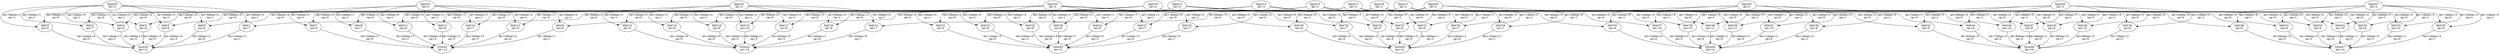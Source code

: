 Digraph G {
"Input10"[label = "\N\nlat=3"];
"Input11"[label = "\N\nlat=3"];
"Input12"[label = "\N\nlat=3"];
"Input13"[label = "\N\nlat=3"];
"Input14"[label = "\N\nlat=3"];
"Input15"[label = "\N\nlat=3"];
"Input16"[label = "\N\nlat=3"];
"Input20"[label = "\N\nlat=3"];
"Input21"[label = "\N\nlat=3"];
"Input22"[label = "\N\nlat=3"];
"Input23"[label = "\N\nlat=3"];
"Input24"[label = "\N\nlat=3"];
"Input25"[label = "\N\nlat=5"];
"Input26"[label = "\N\nlat=3"];
"Input27"[label = "\N\nlat=3"];
"Sstore0"[label = "\N\nlat=12"];
"MAC0"->"Sstore0"[label = "lat=2\delay=4\nop=0"];
"MAC1"->"Sstore0"[label = "lat=1\delay=3\nop=1"];
"MAC2"->"Sstore0"[label = "lat=1\delay=3\nop=2"];
"MAC3"->"Sstore0"[label = "lat=3\delay=0\nop=3"];
"MAC4"->"Sstore0"[label = "lat=3\delay=2\nop=4"];
"MAC5"->"Sstore0"[label = "lat=3\delay=2\nop=5"];
"MAC6"->"Sstore0"[label = "lat=3\delay=2\nop=6"];
"Sstore1"[label = "\N\nlat=13"];
"MAC7"->"Sstore1"[label = "lat=2\delay=1\nop=0"];
"MAC8"->"Sstore1"[label = "lat=3\delay=1\nop=1"];
"MAC9"->"Sstore1"[label = "lat=2\delay=3\nop=2"];
"MAC10"->"Sstore1"[label = "lat=2\delay=3\nop=3"];
"MAC11"->"Sstore1"[label = "lat=3\delay=0\nop=4"];
"MAC12"->"Sstore1"[label = "lat=2\delay=2\nop=5"];
"MAC13"->"Sstore1"[label = "lat=2\delay=2\nop=6"];
"Sstore2"[label = "\N\nlat=14"];
"MAC14"->"Sstore2"[label = "lat=1\delay=6\nop=0"];
"MAC15"->"Sstore2"[label = "lat=2\delay=4\nop=1"];
"MAC16"->"Sstore2"[label = "lat=4\delay=0\nop=2"];
"MAC17"->"Sstore2"[label = "lat=4\delay=0\nop=3"];
"MAC18"->"Sstore2"[label = "lat=3\delay=2\nop=4"];
"MAC19"->"Sstore2"[label = "lat=2\delay=1\nop=5"];
"MAC20"->"Sstore2"[label = "lat=3\delay=1\nop=6"];
"Sstore3"[label = "\N\nlat=11"];
"MAC21"->"Sstore3"[label = "lat=1\delay=3\nop=0"];
"MAC22"->"Sstore3"[label = "lat=3\delay=0\nop=1"];
"MAC23"->"Sstore3"[label = "lat=4\delay=0\nop=2"];
"MAC24"->"Sstore3"[label = "lat=1\delay=3\nop=3"];
"MAC25"->"Sstore3"[label = "lat=2\delay=0\nop=4"];
"MAC26"->"Sstore3"[label = "lat=3\delay=1\nop=5"];
"MAC27"->"Sstore3"[label = "lat=1\delay=2\nop=6"];
"Sstore4"[label = "\N\nlat=12"];
"MAC28"->"Sstore4"[label = "lat=3\delay=4\nop=0"];
"MAC29"->"Sstore4"[label = "lat=1\delay=3\nop=1"];
"MAC30"->"Sstore4"[label = "lat=4\delay=0\nop=2"];
"MAC31"->"Sstore4"[label = "lat=4\delay=1\nop=3"];
"MAC32"->"Sstore4"[label = "lat=5\delay=0\nop=4"];
"MAC33"->"Sstore4"[label = "lat=3\delay=0\nop=5"];
"MAC34"->"Sstore4"[label = "lat=2\delay=2\nop=6"];
"Sstore5"[label = "\N\nlat=14"];
"MAC35"->"Sstore5"[label = "lat=1\delay=4\nop=0"];
"MAC36"->"Sstore5"[label = "lat=1\delay=4\nop=1"];
"MAC37"->"Sstore5"[label = "lat=3\delay=0\nop=2"];
"MAC38"->"Sstore5"[label = "lat=0\delay=2\nop=3"];
"MAC39"->"Sstore5"[label = "lat=1\delay=2\nop=4"];
"MAC40"->"Sstore5"[label = "lat=1\delay=1\nop=5"];
"MAC41"->"Sstore5"[label = "lat=1\delay=2\nop=6"];
"Sstore6"[label = "\N\nlat=19"];
"MAC42"->"Sstore6"[label = "lat=6\delay=3\nop=0"];
"MAC43"->"Sstore6"[label = "lat=7\delay=3\nop=1"];
"MAC44"->"Sstore6"[label = "lat=7\delay=3\nop=2"];
"MAC45"->"Sstore6"[label = "lat=6\delay=3\nop=3"];
"MAC46"->"Sstore6"[label = "lat=8\delay=0\nop=4"];
"MAC47"->"Sstore6"[label = "lat=8\delay=2\nop=5"];
"MAC48"->"Sstore6"[label = "lat=4\delay=2\nop=6"];
"Sstore7"[label = "\N\nlat=14"];
"MAC49"->"Sstore7"[label = "lat=0\delay=5\nop=0"];
"MAC50"->"Sstore7"[label = "lat=1\delay=4\nop=1"];
"MAC51"->"Sstore7"[label = "lat=5\delay=0\nop=2"];
"MAC52"->"Sstore7"[label = "lat=2\delay=3\nop=3"];
"MAC53"->"Sstore7"[label = "lat=3\delay=2\nop=4"];
"MAC54"->"Sstore7"[label = "lat=2\delay=1\nop=5"];
"MAC55"->"Sstore7"[label = "lat=2\delay=1\nop=6"];
"MAC0"[label = "\N\nlat=5"];
"Input10"->"MAC0"[label = "lat=0\delay=1\nop=0"];
"Input20"->"MAC0"[label = "lat=0\delay=1\nop=1"];
"MAC1"[label = "\N\nlat=7"];
"Input11"->"MAC1"[label = "lat=0\delay=3\nop=0"];
"Input20"->"MAC1"[label = "lat=3\delay=0\nop=1"];
"MAC2"[label = "\N\nlat=7"];
"Input12"->"MAC2"[label = "lat=2\delay=1\nop=0"];
"Input20"->"MAC2"[label = "lat=2\delay=1\nop=1"];
"MAC3"[label = "\N\nlat=8"];
"Input13"->"MAC3"[label = "lat=0\delay=4\nop=0"];
"Input20"->"MAC3"[label = "lat=4\delay=0\nop=1"];
"MAC4"[label = "\N\nlat=6"];
"Input14"->"MAC4"[label = "lat=2\delay=0\nop=0"];
"Input20"->"MAC4"[label = "lat=2\delay=0\nop=1"];
"MAC5"[label = "\N\nlat=6"];
"Input15"->"MAC5"[label = "lat=2\delay=0\nop=0"];
"Input20"->"MAC5"[label = "lat=2\delay=0\nop=1"];
"MAC6"[label = "\N\nlat=6"];
"Input16"->"MAC6"[label = "lat=2\delay=0\nop=0"];
"Input20"->"MAC6"[label = "lat=0\delay=2\nop=1"];
"MAC7"[label = "\N\nlat=9"];
"Input10"->"MAC7"[label = "lat=0\delay=5\nop=0"];
"Input21"->"MAC7"[label = "lat=5\delay=0\nop=1"];
"MAC8"[label = "\N\nlat=8"];
"Input11"->"MAC8"[label = "lat=0\delay=4\nop=0"];
"Input21"->"MAC8"[label = "lat=4\delay=0\nop=1"];
"MAC9"[label = "\N\nlat=7"];
"Input12"->"MAC9"[label = "lat=1\delay=2\nop=0"];
"Input21"->"MAC9"[label = "lat=2\delay=1\nop=1"];
"MAC10"[label = "\N\nlat=7"];
"Input13"->"MAC10"[label = "lat=1\delay=2\nop=0"];
"Input21"->"MAC10"[label = "lat=0\delay=3\nop=1"];
"MAC11"[label = "\N\nlat=9"];
"Input14"->"MAC11"[label = "lat=1\delay=4\nop=0"];
"Input21"->"MAC11"[label = "lat=5\delay=0\nop=1"];
"MAC12"[label = "\N\nlat=8"];
"Input15"->"MAC12"[label = "lat=3\delay=1\nop=0"];
"Input21"->"MAC12"[label = "lat=1\delay=3\nop=1"];
"MAC13"[label = "\N\nlat=8"];
"Input16"->"MAC13"[label = "lat=3\delay=1\nop=0"];
"Input21"->"MAC13"[label = "lat=2\delay=2\nop=1"];
"MAC14"[label = "\N\nlat=6"];
"Input10"->"MAC14"[label = "lat=2\delay=0\nop=0"];
"Input22"->"MAC14"[label = "lat=0\delay=2\nop=1"];
"MAC15"[label = "\N\nlat=7"];
"Input11"->"MAC15"[label = "lat=0\delay=3\nop=0"];
"Input22"->"MAC15"[label = "lat=3\delay=0\nop=1"];
"MAC16"[label = "\N\nlat=9"];
"Input12"->"MAC16"[label = "lat=0\delay=5\nop=0"];
"Input22"->"MAC16"[label = "lat=5\delay=0\nop=1"];
"MAC17"[label = "\N\nlat=9"];
"Input13"->"MAC17"[label = "lat=0\delay=5\nop=0"];
"Input22"->"MAC17"[label = "lat=5\delay=0\nop=1"];
"MAC18"[label = "\N\nlat=8"];
"Input14"->"MAC18"[label = "lat=1\delay=3\nop=0"];
"Input22"->"MAC18"[label = "lat=0\delay=4\nop=1"];
"MAC19"[label = "\N\nlat=10"];
"Input15"->"MAC19"[label = "lat=6\delay=0\nop=0"];
"Input22"->"MAC19"[label = "lat=4\delay=2\nop=1"];
"MAC20"[label = "\N\nlat=9"];
"Input16"->"MAC20"[label = "lat=3\delay=2\nop=0"];
"Input22"->"MAC20"[label = "lat=5\delay=0\nop=1"];
"MAC21"[label = "\N\nlat=6"];
"Input10"->"MAC21"[label = "lat=0\delay=2\nop=0"];
"Input23"->"MAC21"[label = "lat=2\delay=0\nop=1"];
"MAC22"[label = "\N\nlat=7"];
"Input11"->"MAC22"[label = "lat=1\delay=2\nop=0"];
"Input23"->"MAC22"[label = "lat=3\delay=0\nop=1"];
"MAC23"[label = "\N\nlat=6"];
"Input12"->"MAC23"[label = "lat=0\delay=2\nop=0"];
"Input23"->"MAC23"[label = "lat=2\delay=0\nop=1"];
"MAC24"[label = "\N\nlat=6"];
"Input13"->"MAC24"[label = "lat=1\delay=1\nop=0"];
"Input23"->"MAC24"[label = "lat=1\delay=1\nop=1"];
"MAC25"[label = "\N\nlat=8"];
"Input14"->"MAC25"[label = "lat=4\delay=0\nop=0"];
"Input23"->"MAC25"[label = "lat=0\delay=4\nop=1"];
"MAC26"[label = "\N\nlat=6"];
"Input15"->"MAC26"[label = "lat=0\delay=2\nop=0"];
"Input23"->"MAC26"[label = "lat=2\delay=0\nop=1"];
"MAC27"[label = "\N\nlat=7"];
"Input16"->"MAC27"[label = "lat=3\delay=0\nop=0"];
"Input23"->"MAC27"[label = "lat=1\delay=2\nop=1"];
"MAC28"[label = "\N\nlat=4"];
"Input10"->"MAC28"[label = "lat=0\delay=0\nop=0"];
"Input24"->"MAC28"[label = "lat=0\delay=0\nop=1"];
"MAC29"[label = "\N\nlat=7"];
"Input11"->"MAC29"[label = "lat=0\delay=3\nop=0"];
"Input24"->"MAC29"[label = "lat=3\delay=0\nop=1"];
"MAC30"[label = "\N\nlat=7"];
"Input12"->"MAC30"[label = "lat=3\delay=0\nop=0"];
"Input24"->"MAC30"[label = "lat=0\delay=3\nop=1"];
"MAC31"[label = "\N\nlat=6"];
"Input13"->"MAC31"[label = "lat=2\delay=0\nop=0"];
"Input24"->"MAC31"[label = "lat=1\delay=1\nop=1"];
"MAC32"[label = "\N\nlat=6"];
"Input14"->"MAC32"[label = "lat=2\delay=0\nop=0"];
"Input24"->"MAC32"[label = "lat=2\delay=0\nop=1"];
"MAC33"[label = "\N\nlat=8"];
"Input15"->"MAC33"[label = "lat=0\delay=4\nop=0"];
"Input24"->"MAC33"[label = "lat=4\delay=0\nop=1"];
"MAC34"[label = "\N\nlat=7"];
"Input16"->"MAC34"[label = "lat=3\delay=0\nop=0"];
"Input24"->"MAC34"[label = "lat=1\delay=2\nop=1"];
"MAC35"[label = "\N\nlat=8"];
"Input10"->"MAC35"[label = "lat=4\delay=0\nop=0"];
"Input25"->"MAC35"[label = "lat=2\delay=0\nop=1"];
"MAC36"[label = "\N\nlat=8"];
"Input11"->"MAC36"[label = "lat=1\delay=3\nop=0"];
"Input25"->"MAC36"[label = "lat=2\delay=0\nop=1"];
"MAC37"[label = "\N\nlat=10"];
"Input12"->"MAC37"[label = "lat=6\delay=0\nop=0"];
"Input25"->"MAC37"[label = "lat=0\delay=4\nop=1"];
"MAC38"[label = "\N\nlat=11"];
"Input13"->"MAC38"[label = "lat=1\delay=6\nop=0"];
"Input25"->"MAC38"[label = "lat=3\delay=2\nop=1"];
"MAC39"[label = "\N\nlat=10"];
"Input14"->"MAC39"[label = "lat=2\delay=4\nop=0"];
"Input25"->"MAC39"[label = "lat=1\delay=3\nop=1"];
"MAC40"[label = "\N\nlat=11"];
"Input15"->"MAC40"[label = "lat=7\delay=0\nop=0"];
"Input25"->"MAC40"[label = "lat=0\delay=5\nop=1"];
"MAC41"[label = "\N\nlat=10"];
"Input16"->"MAC41"[label = "lat=5\delay=1\nop=0"];
"Input25"->"MAC41"[label = "lat=2\delay=2\nop=1"];
"MAC42"[label = "\N\nlat=9"];
"Input10"->"MAC42"[label = "lat=2\delay=3\nop=0"];
"Input26"->"MAC42"[label = "lat=0\delay=5\nop=1"];
"MAC43"[label = "\N\nlat=8"];
"Input11"->"MAC43"[label = "lat=4\delay=0\nop=0"];
"Input26"->"MAC43"[label = "lat=1\delay=3\nop=1"];
"MAC44"[label = "\N\nlat=8"];
"Input12"->"MAC44"[label = "lat=3\delay=1\nop=0"];
"Input26"->"MAC44"[label = "lat=3\delay=1\nop=1"];
"MAC45"[label = "\N\nlat=9"];
"Input13"->"MAC45"[label = "lat=5\delay=0\nop=0"];
"Input26"->"MAC45"[label = "lat=1\delay=4\nop=1"];
"MAC46"[label = "\N\nlat=10"];
"Input14"->"MAC46"[label = "lat=6\delay=0\nop=0"];
"Input26"->"MAC46"[label = "lat=4\delay=2\nop=1"];
"MAC47"[label = "\N\nlat=8"];
"Input15"->"MAC47"[label = "lat=2\delay=2\nop=0"];
"Input26"->"MAC47"[label = "lat=3\delay=1\nop=1"];
"MAC48"[label = "\N\nlat=12"];
"Input16"->"MAC48"[label = "lat=3\delay=5\nop=0"];
"Input26"->"MAC48"[label = "lat=4\delay=4\nop=1"];
"MAC49"[label = "\N\nlat=8"];
"Input10"->"MAC49"[label = "lat=4\delay=0\nop=0"];
"Input27"->"MAC49"[label = "lat=0\delay=4\nop=1"];
"MAC50"[label = "\N\nlat=8"];
"Input11"->"MAC50"[label = "lat=1\delay=3\nop=0"];
"Input27"->"MAC50"[label = "lat=1\delay=3\nop=1"];
"MAC51"[label = "\N\nlat=8"];
"Input12"->"MAC51"[label = "lat=4\delay=0\nop=0"];
"Input27"->"MAC51"[label = "lat=2\delay=2\nop=1"];
"MAC52"[label = "\N\nlat=8"];
"Input13"->"MAC52"[label = "lat=4\delay=0\nop=0"];
"Input27"->"MAC52"[label = "lat=1\delay=3\nop=1"];
"MAC53"[label = "\N\nlat=8"];
"Input14"->"MAC53"[label = "lat=2\delay=2\nop=0"];
"Input27"->"MAC53"[label = "lat=2\delay=2\nop=1"];
"MAC54"[label = "\N\nlat=10"];
"Input15"->"MAC54"[label = "lat=6\delay=0\nop=0"];
"Input27"->"MAC54"[label = "lat=4\delay=2\nop=1"];
"MAC55"[label = "\N\nlat=10"];
"Input16"->"MAC55"[label = "lat=6\delay=0\nop=0"];
"Input27"->"MAC55"[label = "lat=3\delay=3\nop=1"];
}
